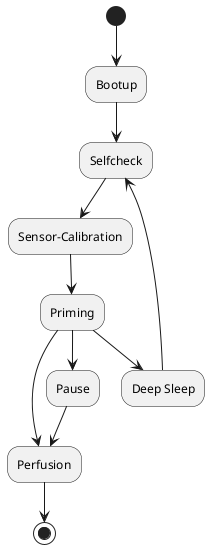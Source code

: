 @startuml
 (*) --> "Bootup"
 "Bootup" --> "Selfcheck"
 "Selfcheck" --> "Sensor-Calibration"
 "Sensor-Calibration" --> "Priming"
 "Priming" --> "Perfusion"
 "Priming" --> "Pause"
 "Priming" --> "Deep Sleep"
 "Perfusion" --> (*)
 "Pause" --> "Perfusion"
 "Deep Sleep" -->  "Selfcheck"
@enduml
